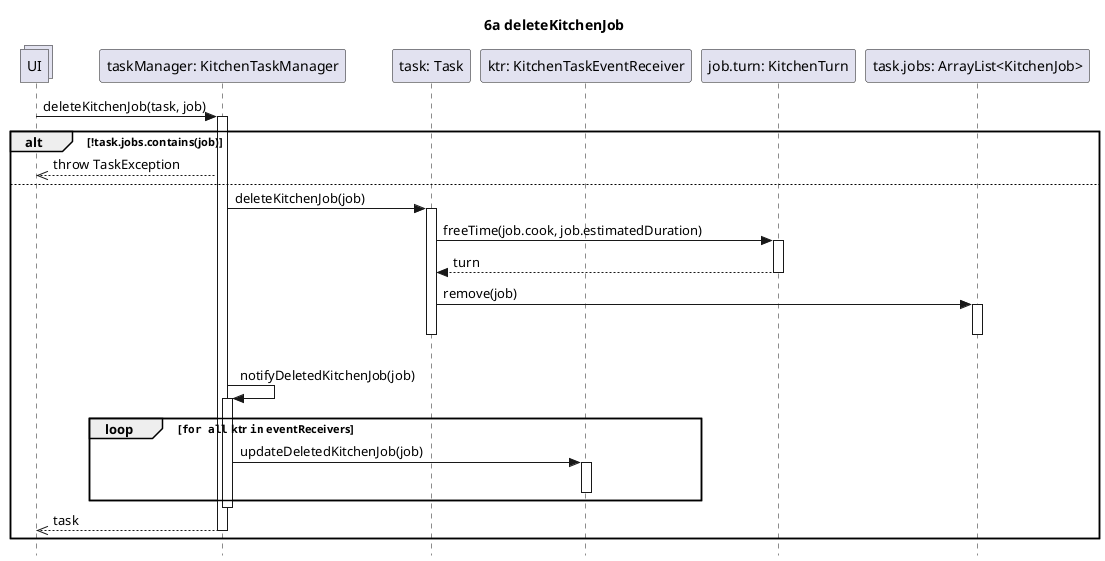 @startuml Operazione 6a
skinparam Style strictuml

title 6a deleteKitchenJob

collections UI

participant "taskManager: KitchenTaskManager" as tm
participant "task: Task" as task
participant "ktr: KitchenTaskEventReceiver" as ktr
participant "job.turn: KitchenTurn" as t
participant "task.jobs: ArrayList<KitchenJob>" as jl

UI -> tm: deleteKitchenJob(task, job)
activate tm

alt !task.jobs.contains(job)
    UI <<-- tm: throw TaskException
else
    tm -> task: deleteKitchenJob(job)
    activate task
    task -> t: freeTime(job.cook, job.estimatedDuration)
    activate t
    return turn

    task -> jl: remove(job)
    activate jl
    deactivate jl


    deactivate task

    |||
    tm -> tm: notifyDeletedKitchenJob(job)
    activate tm
    loop ""for all"" ktr ""in"" eventReceivers
        tm -> ktr : updateDeletedKitchenJob(job)
        activate ktr
        deactivate ktr
    end
    deactivate tm

    UI <<-- tm: task
    deactivate tm

end

deactivate tm

@enduml